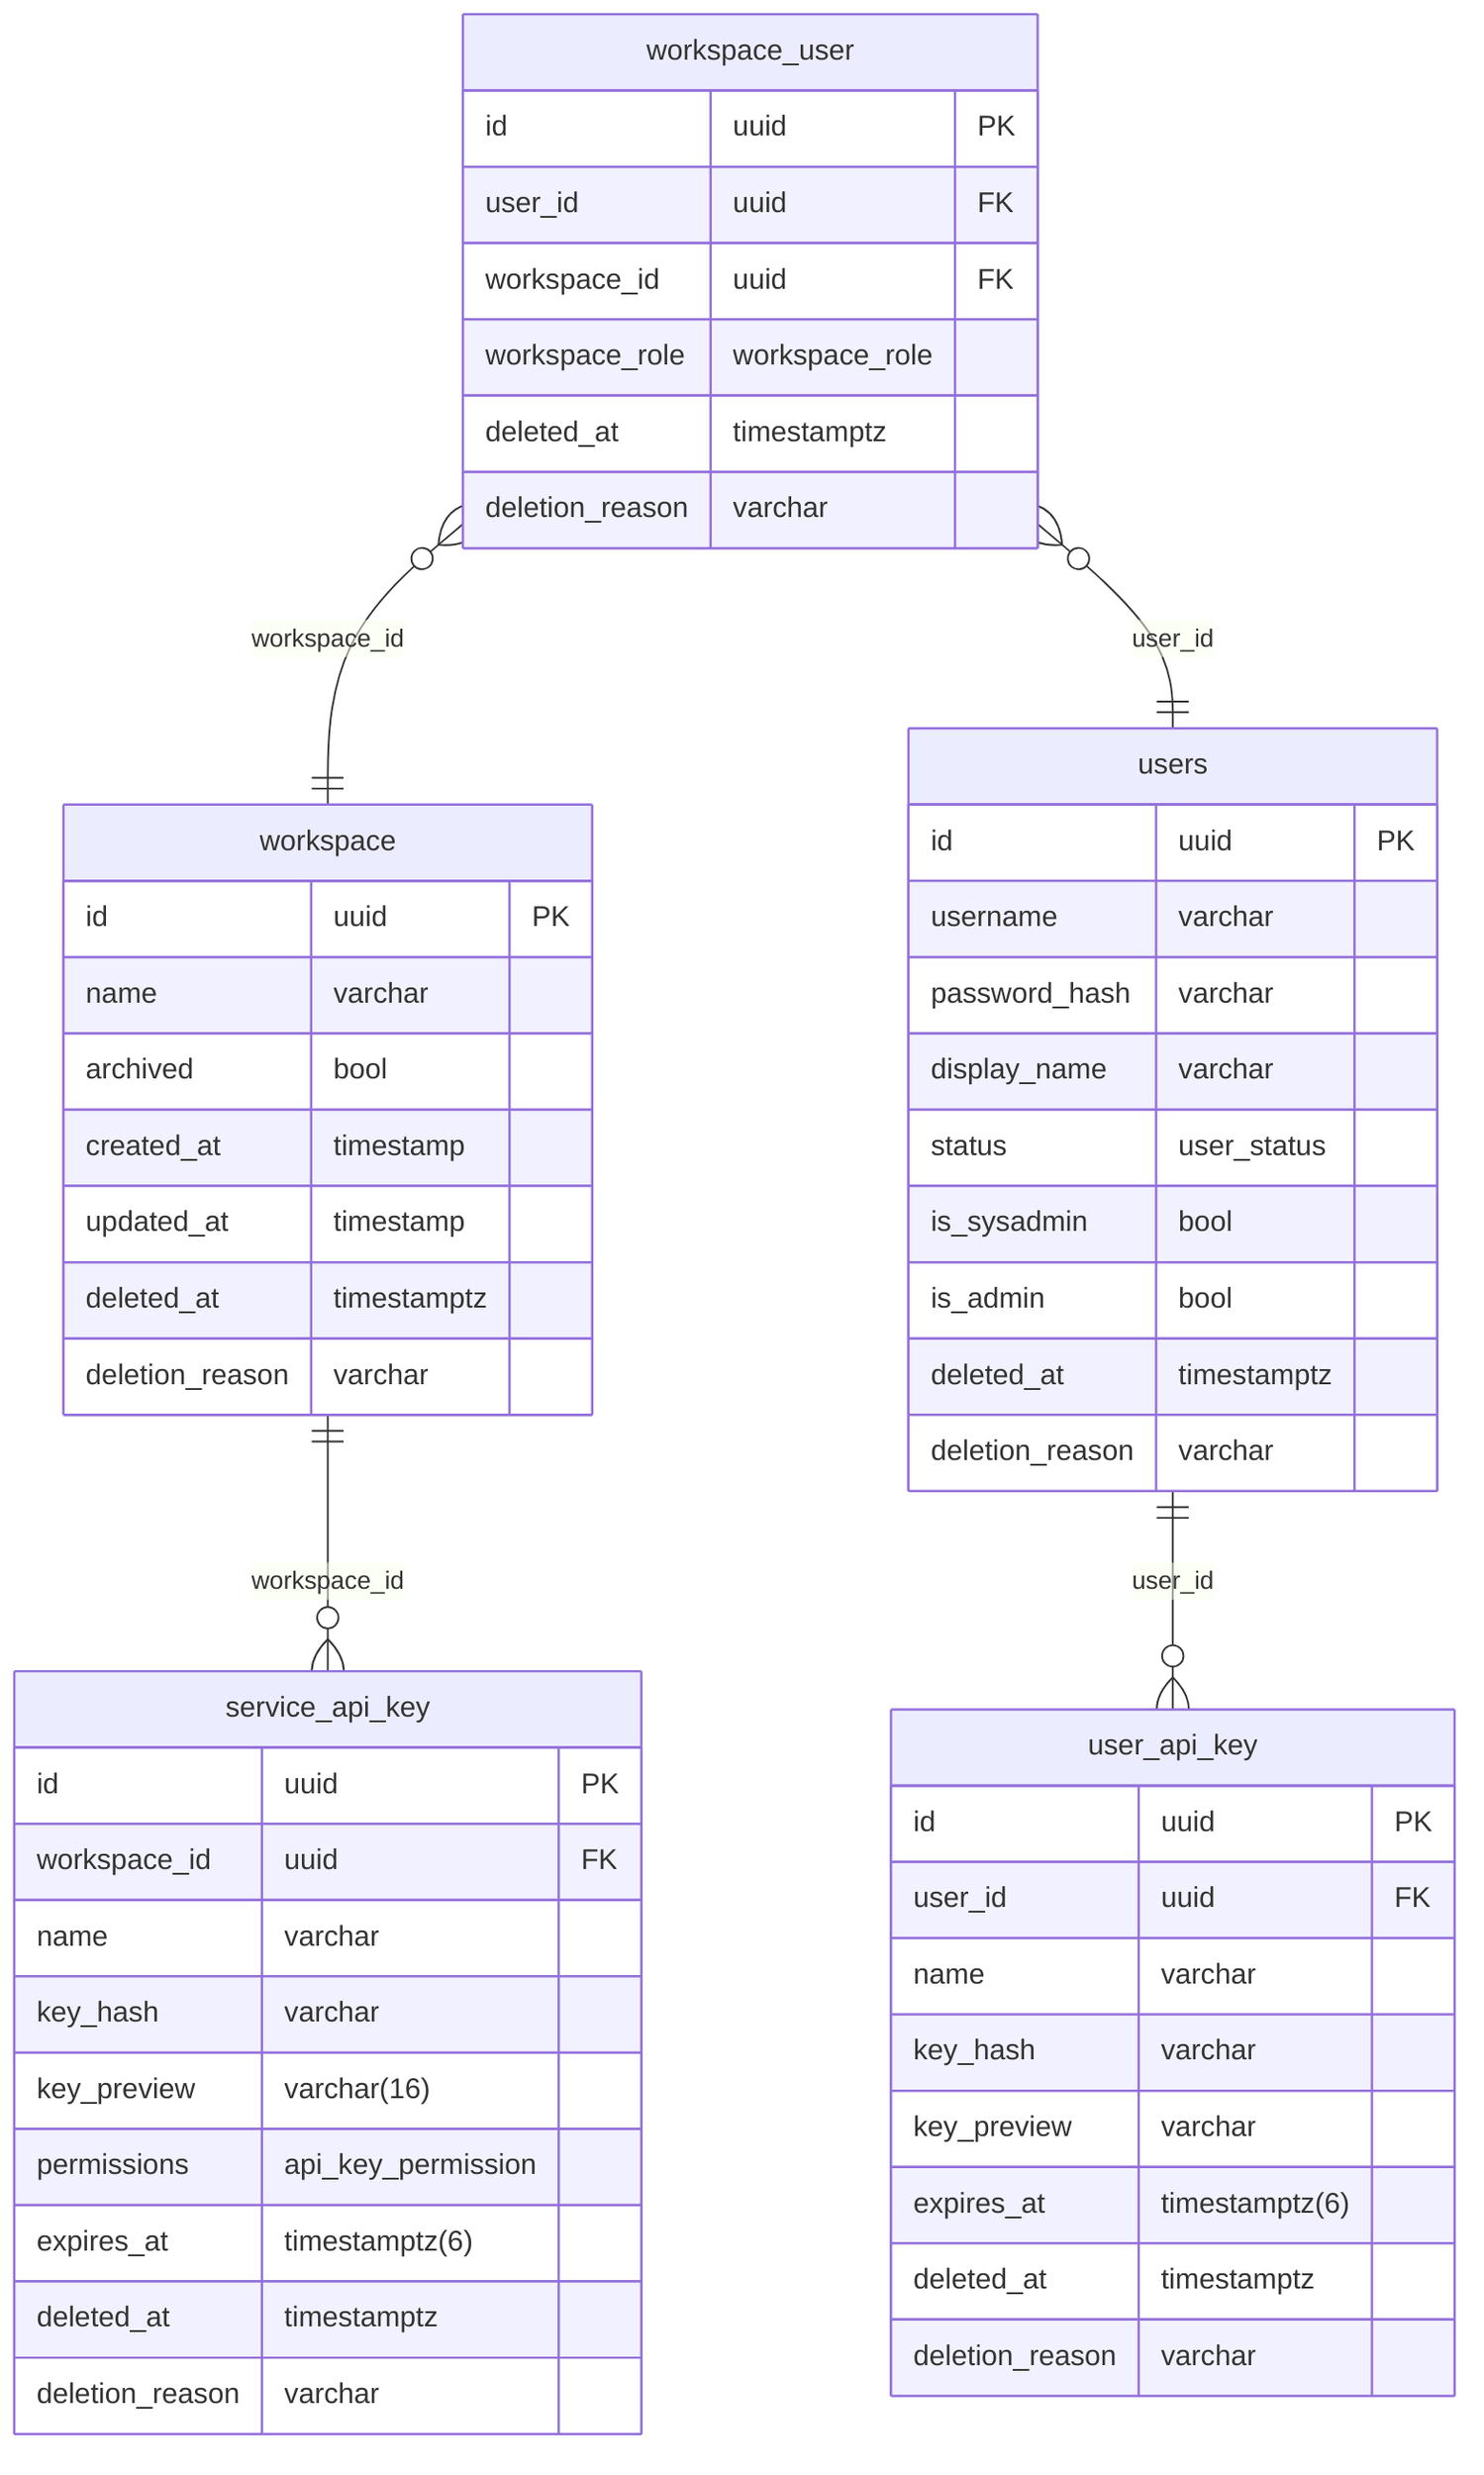 erDiagram
workspace_user }o--|| workspace : workspace_id
workspace_user }o--|| users : user_id

workspace ||--o{ service_api_key : workspace_id

users ||--o{ user_api_key: user_id

workspace {
    id uuid PK
    name varchar
    archived bool
    created_at timestamp
    updated_at timestamp
    deleted_at timestamptz
    deletion_reason varchar
}

users {
    id uuid PK
    username varchar
    password_hash varchar
    display_name varchar
    status user_status
    is_sysadmin bool
    is_admin bool
    deleted_at timestamptz
    deletion_reason varchar
}

workspace_user {
    id uuid PK
    user_id uuid FK
    workspace_id uuid FK
    workspace_role workspace_role
    deleted_at timestamptz
    deletion_reason varchar
}

service_api_key {
    id uuid PK
    workspace_id uuid FK
    name varchar
    key_hash varchar
    key_preview varchar(16)
    permissions api_key_permission
    expires_at timestamptz(6)
    deleted_at timestamptz
    deletion_reason varchar
}

user_api_key {
    id uuid PK
    user_id uuid FK
    name varchar
    key_hash varchar
    key_preview varchar
    expires_at timestamptz(6)
    deleted_at timestamptz
    deletion_reason varchar
}